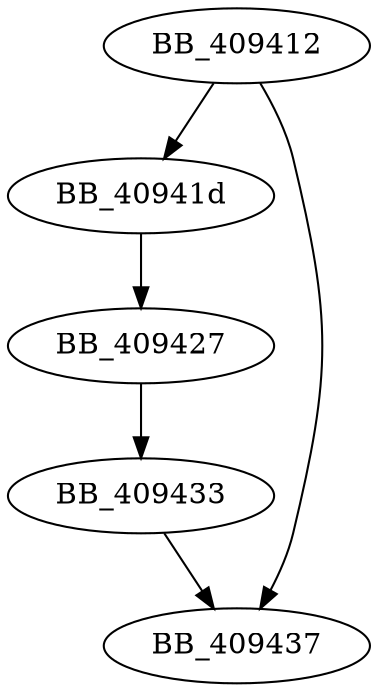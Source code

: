 DiGraph __shift{
BB_409412->BB_40941d
BB_409412->BB_409437
BB_40941d->BB_409427
BB_409427->BB_409433
BB_409433->BB_409437
}
